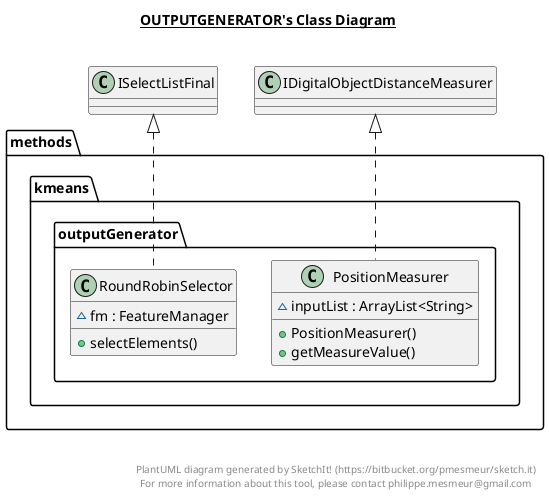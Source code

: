 @startuml

title __OUTPUTGENERATOR's Class Diagram__\n

  namespace methods.kmeans {
    namespace outputGenerator {
      class methods.kmeans.outputGenerator.PositionMeasurer {
          ~ inputList : ArrayList<String>
          + PositionMeasurer()
          + getMeasureValue()
      }
    }
  }
  

  namespace methods.kmeans {
    namespace outputGenerator {
      class methods.kmeans.outputGenerator.RoundRobinSelector {
          ~ fm : FeatureManager
          + selectElements()
      }
    }
  }
  

  methods.kmeans.outputGenerator.PositionMeasurer .up.|> IDigitalObjectDistanceMeasurer
  methods.kmeans.outputGenerator.RoundRobinSelector .up.|> ISelectListFinal


right footer


PlantUML diagram generated by SketchIt! (https://bitbucket.org/pmesmeur/sketch.it)
For more information about this tool, please contact philippe.mesmeur@gmail.com
endfooter

@enduml
